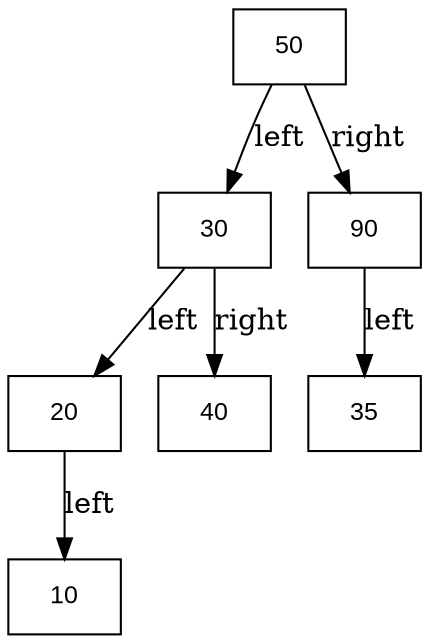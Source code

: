 digraph BST {
    node [shape=record, fontsize=12, fontname="Arial"];
    50 -> 30 [label="left"];
    30 -> 20 [label="left"];
    20 -> 10 [label="left"];
    30 -> 40 [label="right"];
    50 -> 90 [label="right"];
    90 -> 35 [label="left"];
}
